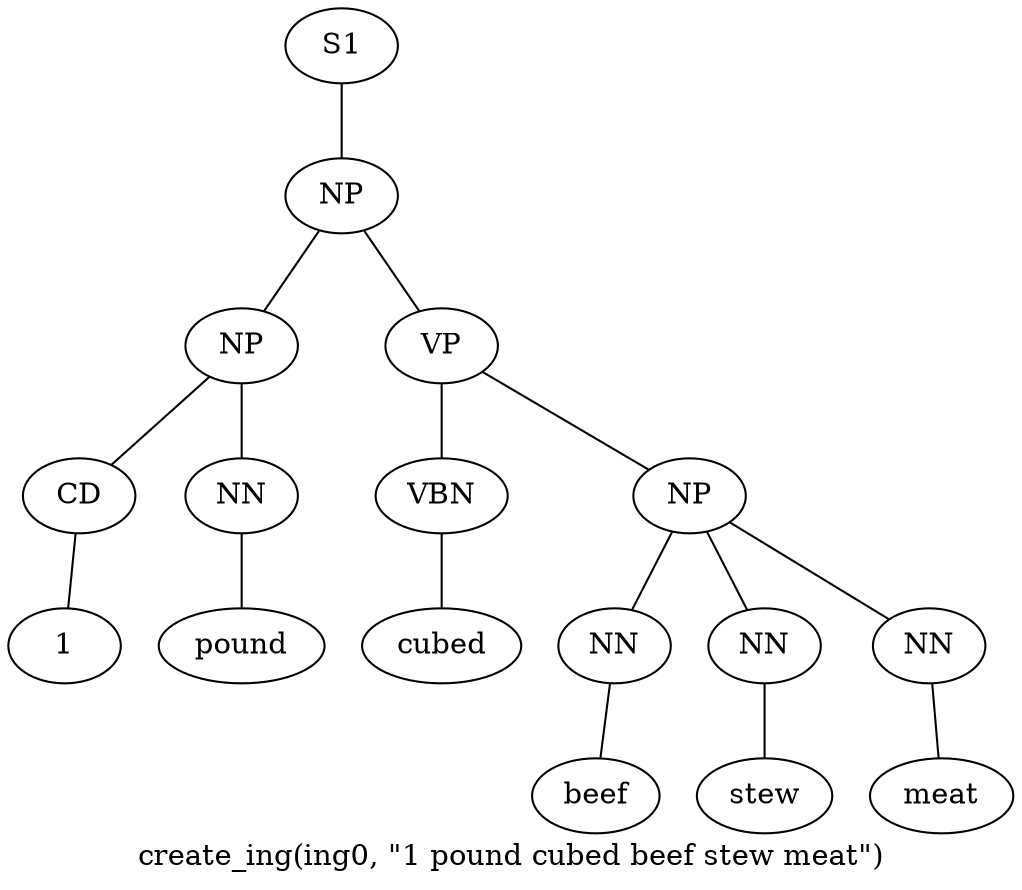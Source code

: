 graph SyntaxGraph {
	label = "create_ing(ing0, \"1 pound cubed beef stew meat\")";
	Node0 [label="S1"];
	Node1 [label="NP"];
	Node2 [label="NP"];
	Node3 [label="CD"];
	Node4 [label="1"];
	Node5 [label="NN"];
	Node6 [label="pound"];
	Node7 [label="VP"];
	Node8 [label="VBN"];
	Node9 [label="cubed"];
	Node10 [label="NP"];
	Node11 [label="NN"];
	Node12 [label="beef"];
	Node13 [label="NN"];
	Node14 [label="stew"];
	Node15 [label="NN"];
	Node16 [label="meat"];

	Node0 -- Node1;
	Node1 -- Node2;
	Node1 -- Node7;
	Node2 -- Node3;
	Node2 -- Node5;
	Node3 -- Node4;
	Node5 -- Node6;
	Node7 -- Node8;
	Node7 -- Node10;
	Node8 -- Node9;
	Node10 -- Node11;
	Node10 -- Node13;
	Node10 -- Node15;
	Node11 -- Node12;
	Node13 -- Node14;
	Node15 -- Node16;
}